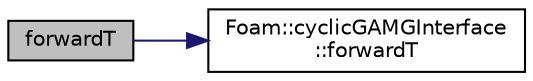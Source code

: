 digraph "forwardT"
{
  bgcolor="transparent";
  edge [fontname="Helvetica",fontsize="10",labelfontname="Helvetica",labelfontsize="10"];
  node [fontname="Helvetica",fontsize="10",shape=record];
  rankdir="LR";
  Node17 [label="forwardT",height=0.2,width=0.4,color="black", fillcolor="grey75", style="filled", fontcolor="black"];
  Node17 -> Node18 [color="midnightblue",fontsize="10",style="solid",fontname="Helvetica"];
  Node18 [label="Foam::cyclicGAMGInterface\l::forwardT",height=0.2,width=0.4,color="black",URL="$a28065.html#ae135c648b81be5732b7634127e41608d",tooltip="Return face transformation tensor. "];
}
